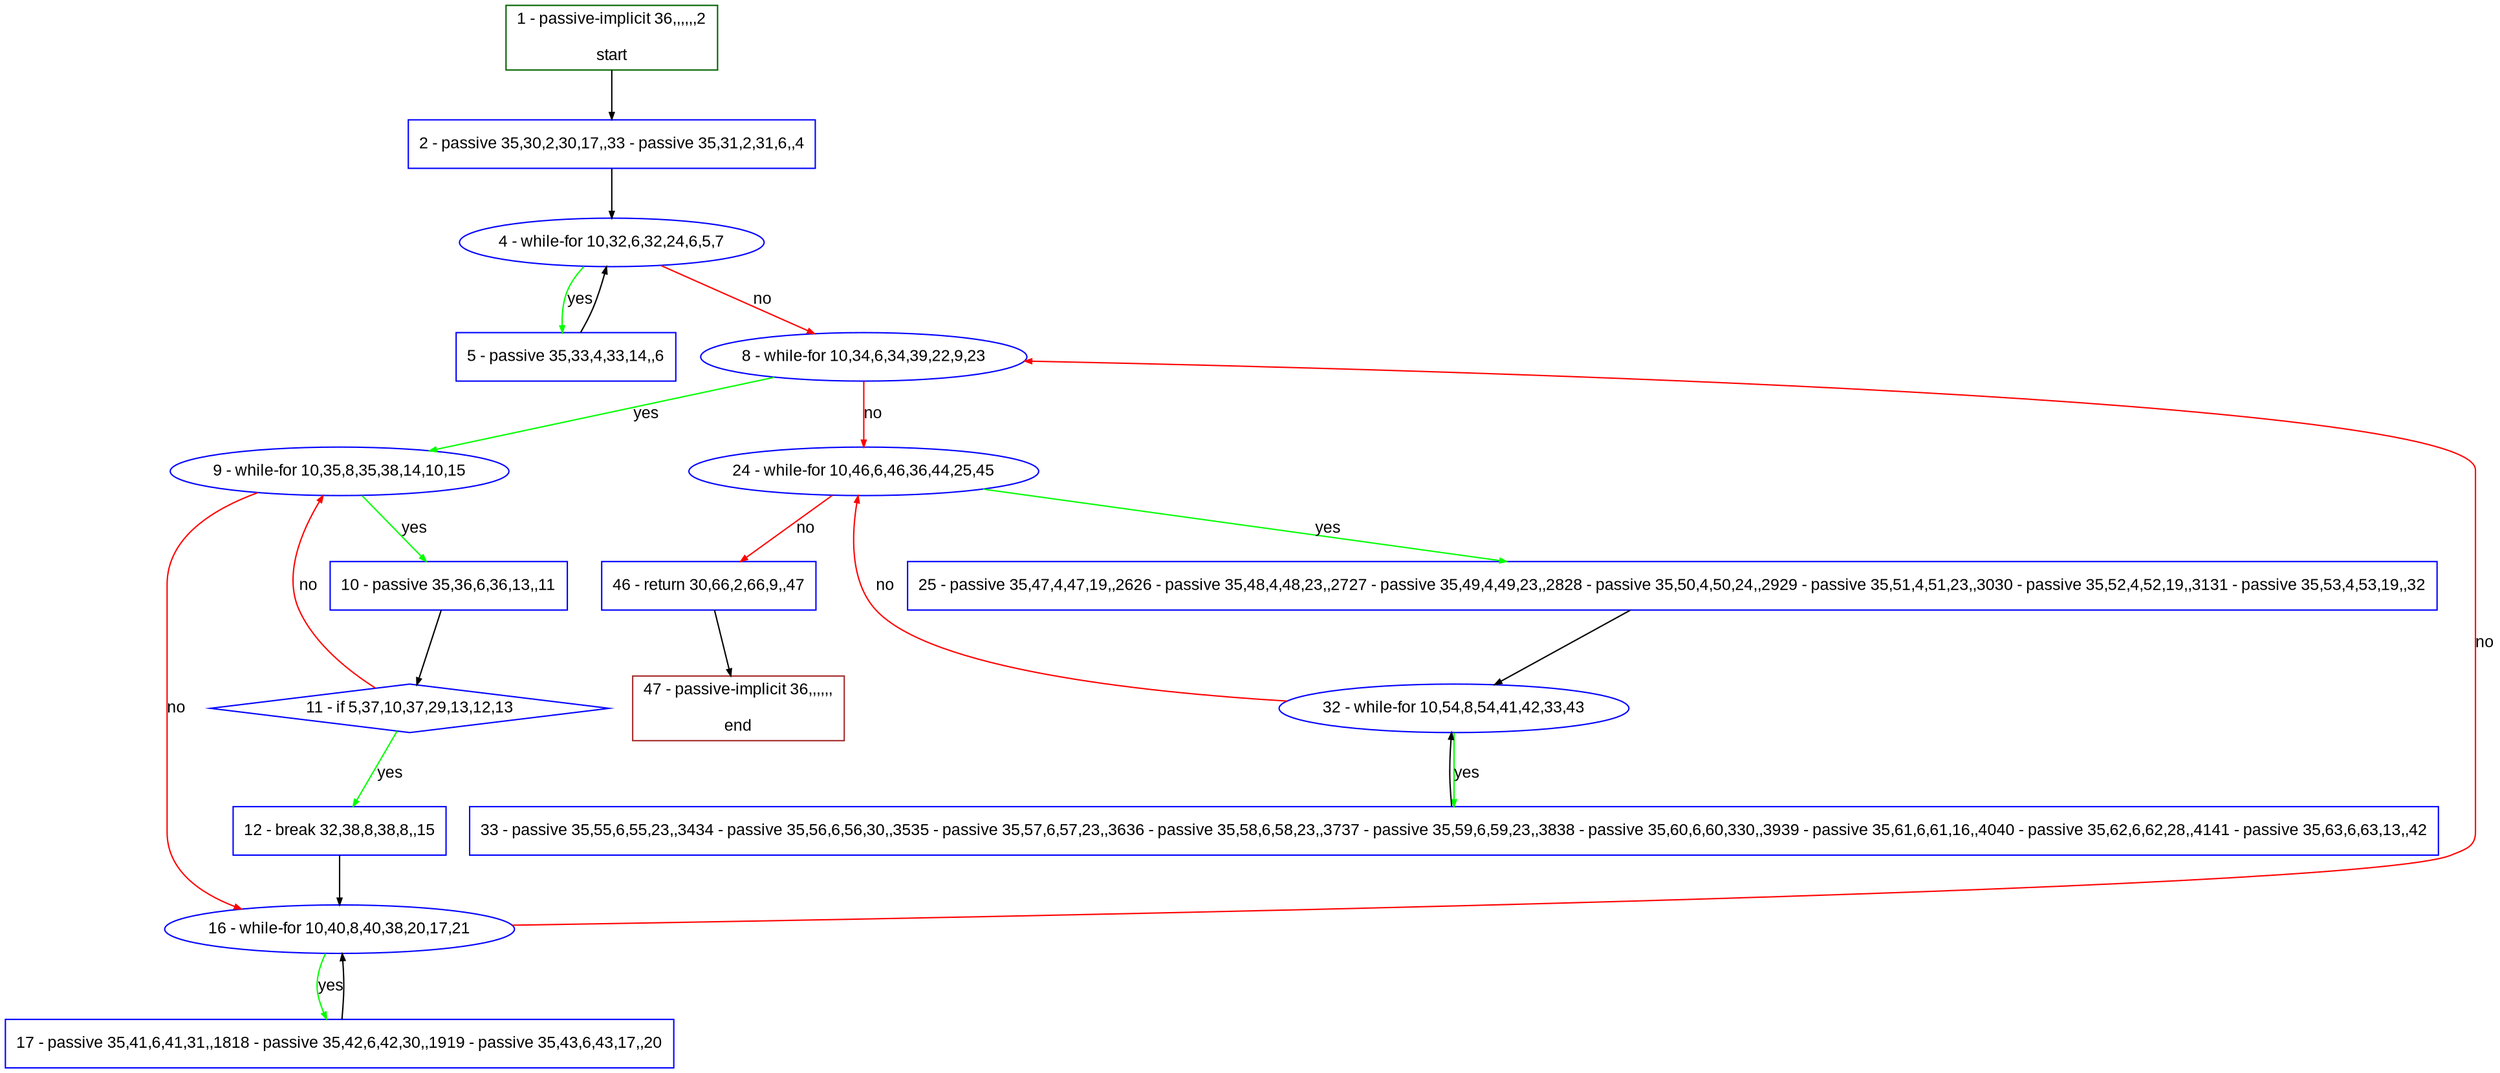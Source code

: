 digraph "" {
  graph [pack="true", label="", fontsize="12", packmode="clust", fontname="Arial", fillcolor="#FFFFCC", bgcolor="white", style="rounded,filled", compound="true"];
  node [node_initialized="no", label="", color="grey", fontsize="12", fillcolor="white", fontname="Arial", style="filled", shape="rectangle", compound="true", fixedsize="false"];
  edge [fontcolor="black", arrowhead="normal", arrowtail="none", arrowsize="0.5", ltail="", label="", color="black", fontsize="12", lhead="", fontname="Arial", dir="forward", compound="true"];
  __N1 [label="2 - passive 35,30,2,30,17,,33 - passive 35,31,2,31,6,,4", color="#0000ff", fillcolor="#ffffff", style="filled", shape="box"];
  __N2 [label="1 - passive-implicit 36,,,,,,2\n\nstart", color="#006400", fillcolor="#ffffff", style="filled", shape="box"];
  __N3 [label="4 - while-for 10,32,6,32,24,6,5,7", color="#0000ff", fillcolor="#ffffff", style="filled", shape="oval"];
  __N4 [label="5 - passive 35,33,4,33,14,,6", color="#0000ff", fillcolor="#ffffff", style="filled", shape="box"];
  __N5 [label="8 - while-for 10,34,6,34,39,22,9,23", color="#0000ff", fillcolor="#ffffff", style="filled", shape="oval"];
  __N6 [label="9 - while-for 10,35,8,35,38,14,10,15", color="#0000ff", fillcolor="#ffffff", style="filled", shape="oval"];
  __N7 [label="24 - while-for 10,46,6,46,36,44,25,45", color="#0000ff", fillcolor="#ffffff", style="filled", shape="oval"];
  __N8 [label="10 - passive 35,36,6,36,13,,11", color="#0000ff", fillcolor="#ffffff", style="filled", shape="box"];
  __N9 [label="16 - while-for 10,40,8,40,38,20,17,21", color="#0000ff", fillcolor="#ffffff", style="filled", shape="oval"];
  __N10 [label="11 - if 5,37,10,37,29,13,12,13", color="#0000ff", fillcolor="#ffffff", style="filled", shape="diamond"];
  __N11 [label="12 - break 32,38,8,38,8,,15", color="#0000ff", fillcolor="#ffffff", style="filled", shape="box"];
  __N12 [label="17 - passive 35,41,6,41,31,,1818 - passive 35,42,6,42,30,,1919 - passive 35,43,6,43,17,,20", color="#0000ff", fillcolor="#ffffff", style="filled", shape="box"];
  __N13 [label="25 - passive 35,47,4,47,19,,2626 - passive 35,48,4,48,23,,2727 - passive 35,49,4,49,23,,2828 - passive 35,50,4,50,24,,2929 - passive 35,51,4,51,23,,3030 - passive 35,52,4,52,19,,3131 - passive 35,53,4,53,19,,32", color="#0000ff", fillcolor="#ffffff", style="filled", shape="box"];
  __N14 [label="46 - return 30,66,2,66,9,,47", color="#0000ff", fillcolor="#ffffff", style="filled", shape="box"];
  __N15 [label="32 - while-for 10,54,8,54,41,42,33,43", color="#0000ff", fillcolor="#ffffff", style="filled", shape="oval"];
  __N16 [label="33 - passive 35,55,6,55,23,,3434 - passive 35,56,6,56,30,,3535 - passive 35,57,6,57,23,,3636 - passive 35,58,6,58,23,,3737 - passive 35,59,6,59,23,,3838 - passive 35,60,6,60,330,,3939 - passive 35,61,6,61,16,,4040 - passive 35,62,6,62,28,,4141 - passive 35,63,6,63,13,,42", color="#0000ff", fillcolor="#ffffff", style="filled", shape="box"];
  __N17 [label="47 - passive-implicit 36,,,,,,\n\nend", color="#a52a2a", fillcolor="#ffffff", style="filled", shape="box"];
  __N2 -> __N1 [arrowhead="normal", arrowtail="none", color="#000000", label="", dir="forward"];
  __N1 -> __N3 [arrowhead="normal", arrowtail="none", color="#000000", label="", dir="forward"];
  __N3 -> __N4 [arrowhead="normal", arrowtail="none", color="#00ff00", label="yes", dir="forward"];
  __N4 -> __N3 [arrowhead="normal", arrowtail="none", color="#000000", label="", dir="forward"];
  __N3 -> __N5 [arrowhead="normal", arrowtail="none", color="#ff0000", label="no", dir="forward"];
  __N5 -> __N6 [arrowhead="normal", arrowtail="none", color="#00ff00", label="yes", dir="forward"];
  __N5 -> __N7 [arrowhead="normal", arrowtail="none", color="#ff0000", label="no", dir="forward"];
  __N6 -> __N8 [arrowhead="normal", arrowtail="none", color="#00ff00", label="yes", dir="forward"];
  __N6 -> __N9 [arrowhead="normal", arrowtail="none", color="#ff0000", label="no", dir="forward"];
  __N8 -> __N10 [arrowhead="normal", arrowtail="none", color="#000000", label="", dir="forward"];
  __N10 -> __N6 [arrowhead="normal", arrowtail="none", color="#ff0000", label="no", dir="forward"];
  __N10 -> __N11 [arrowhead="normal", arrowtail="none", color="#00ff00", label="yes", dir="forward"];
  __N11 -> __N9 [arrowhead="normal", arrowtail="none", color="#000000", label="", dir="forward"];
  __N9 -> __N5 [arrowhead="normal", arrowtail="none", color="#ff0000", label="no", dir="forward"];
  __N9 -> __N12 [arrowhead="normal", arrowtail="none", color="#00ff00", label="yes", dir="forward"];
  __N12 -> __N9 [arrowhead="normal", arrowtail="none", color="#000000", label="", dir="forward"];
  __N7 -> __N13 [arrowhead="normal", arrowtail="none", color="#00ff00", label="yes", dir="forward"];
  __N7 -> __N14 [arrowhead="normal", arrowtail="none", color="#ff0000", label="no", dir="forward"];
  __N13 -> __N15 [arrowhead="normal", arrowtail="none", color="#000000", label="", dir="forward"];
  __N15 -> __N7 [arrowhead="normal", arrowtail="none", color="#ff0000", label="no", dir="forward"];
  __N15 -> __N16 [arrowhead="normal", arrowtail="none", color="#00ff00", label="yes", dir="forward"];
  __N16 -> __N15 [arrowhead="normal", arrowtail="none", color="#000000", label="", dir="forward"];
  __N14 -> __N17 [arrowhead="normal", arrowtail="none", color="#000000", label="", dir="forward"];
}
